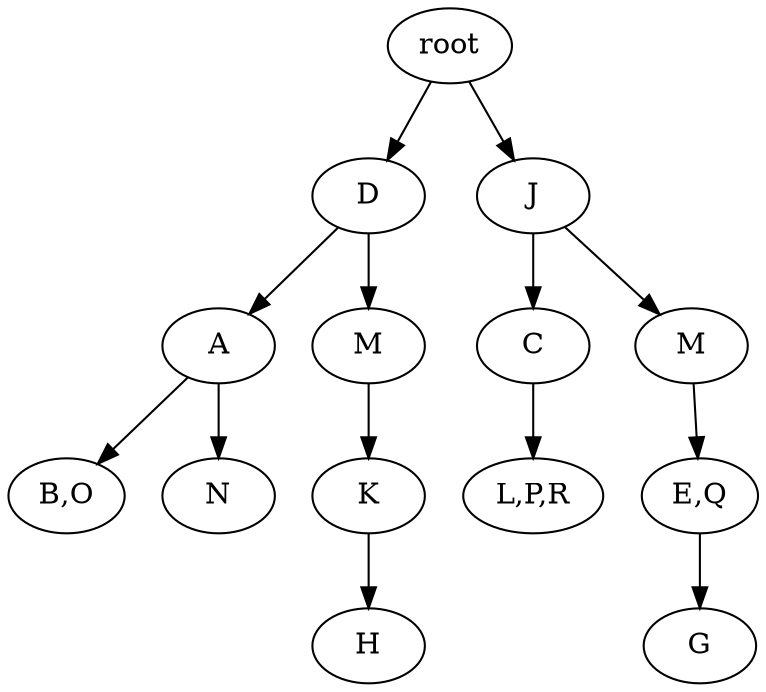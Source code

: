 strict digraph G {
	graph [name=G];
	0	 [label=root];
	7	 [label=D];
	0 -> 7;
	1	 [label=J];
	0 -> 1;
	9	 [label=A];
	12	 [label="B,O"];
	9 -> 12;
	13	 [label=N];
	9 -> 13;
	3	 [label=C];
	6	 [label="L,P,R"];
	3 -> 6;
	7 -> 9;
	8	 [label=M];
	7 -> 8;
	5	 [label="E,Q"];
	4	 [label=G];
	5 -> 4;
	2	 [label=M];
	2 -> 5;
	11	 [label=H];
	1 -> 3;
	1 -> 2;
	10	 [label=K];
	10 -> 11;
	8 -> 10;
}
